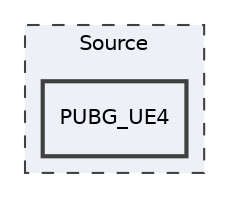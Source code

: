 digraph "D:/0_Projects/Unreal/PUBG_UE4/Source/PUBG_UE4"
{
 // LATEX_PDF_SIZE
  edge [fontname="Helvetica",fontsize="10",labelfontname="Helvetica",labelfontsize="10"];
  node [fontname="Helvetica",fontsize="10",shape=record];
  compound=true
  subgraph clusterdir_74389ed8173ad57b461b9d623a1f3867 {
    graph [ bgcolor="#edf0f7", pencolor="grey25", style="filled,dashed,", label="Source", fontname="Helvetica", fontsize="10", URL="dir_74389ed8173ad57b461b9d623a1f3867.html"]
  dir_81f16cdd936fcaf8cbca3e97fb61d968 [shape=box, label="PUBG_UE4", style="filled,bold,", fillcolor="#edf0f7", color="grey25", URL="dir_81f16cdd936fcaf8cbca3e97fb61d968.html"];
  }
}
